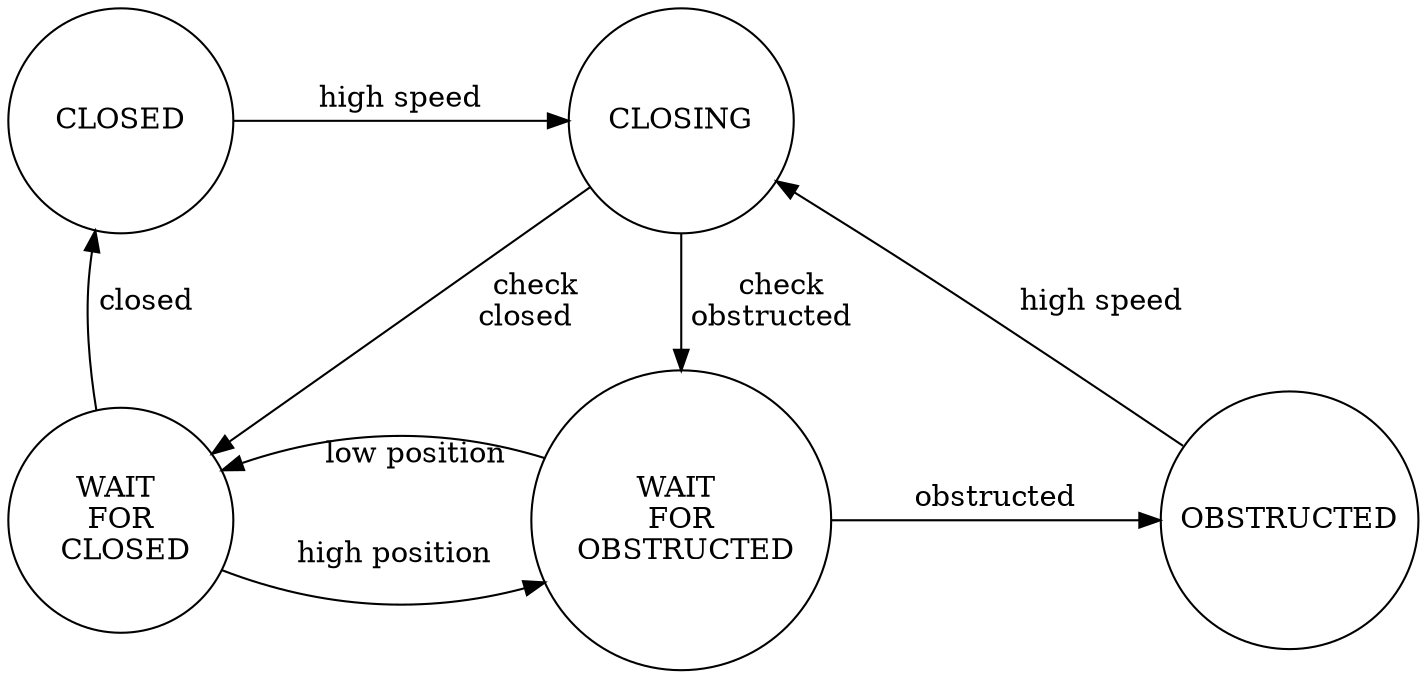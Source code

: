     digraph "closeCommandInterface" {
        node [shape=circle, height=1.5, width=1.5]
        nodesep = 1.0

        closing            [label="CLOSING"]
        wait_for_closed    [label="WAIT \n FOR \n CLOSED"]
        wait_for_obstruct  [label="WAIT \n FOR \n OBSTRUCTED"]
        obstructed         [label="OBSTRUCTED"]
        closed             [label=" CLOSED "]

        closing           -> wait_for_closed [ label=" check \n closed   "]
        closing           -> wait_for_obstruct [ label=" check \n obstructed   "]
        wait_for_closed   -> closed [ label=" closed "]
        wait_for_closed   -> wait_for_obstruct [ taillabel  ="        high position "]
        wait_for_obstruct -> obstructed [label=" obstructed "]
        wait_for_obstruct -> wait_for_closed   [ headlabel  ="           low position "]
        closed     -> closing [ label=" high speed "]
        obstructed -> closing [ label=" high speed "]

        {rank=same; closed, closing}
        {rank=same; wait_for_closed, wait_for_obstruct, obstructed }
    }